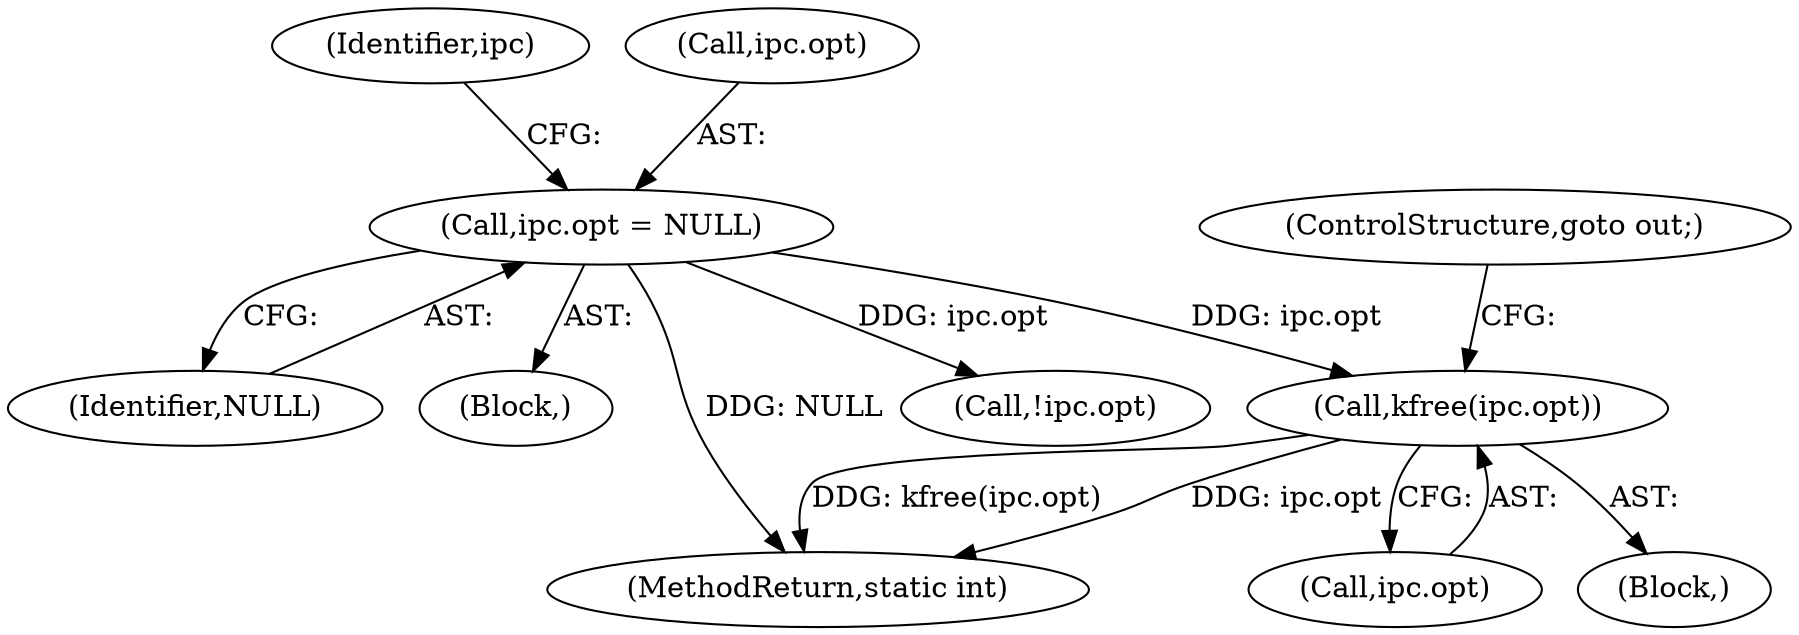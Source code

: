 digraph "0_linux_8f659a03a0ba9289b9aeb9b4470e6fb263d6f483@API" {
"1000290" [label="(Call,kfree(ipc.opt))"];
"1000245" [label="(Call,ipc.opt = NULL)"];
"1000249" [label="(Identifier,NULL)"];
"1000245" [label="(Call,ipc.opt = NULL)"];
"1000290" [label="(Call,kfree(ipc.opt))"];
"1000252" [label="(Identifier,ipc)"];
"1000111" [label="(Block,)"];
"1000294" [label="(ControlStructure,goto out;)"];
"1000246" [label="(Call,ipc.opt)"];
"1000686" [label="(MethodReturn,static int)"];
"1000291" [label="(Call,ipc.opt)"];
"1000313" [label="(Call,!ipc.opt)"];
"1000289" [label="(Block,)"];
"1000290" -> "1000289"  [label="AST: "];
"1000290" -> "1000291"  [label="CFG: "];
"1000291" -> "1000290"  [label="AST: "];
"1000294" -> "1000290"  [label="CFG: "];
"1000290" -> "1000686"  [label="DDG: ipc.opt"];
"1000290" -> "1000686"  [label="DDG: kfree(ipc.opt)"];
"1000245" -> "1000290"  [label="DDG: ipc.opt"];
"1000245" -> "1000111"  [label="AST: "];
"1000245" -> "1000249"  [label="CFG: "];
"1000246" -> "1000245"  [label="AST: "];
"1000249" -> "1000245"  [label="AST: "];
"1000252" -> "1000245"  [label="CFG: "];
"1000245" -> "1000686"  [label="DDG: NULL"];
"1000245" -> "1000313"  [label="DDG: ipc.opt"];
}
